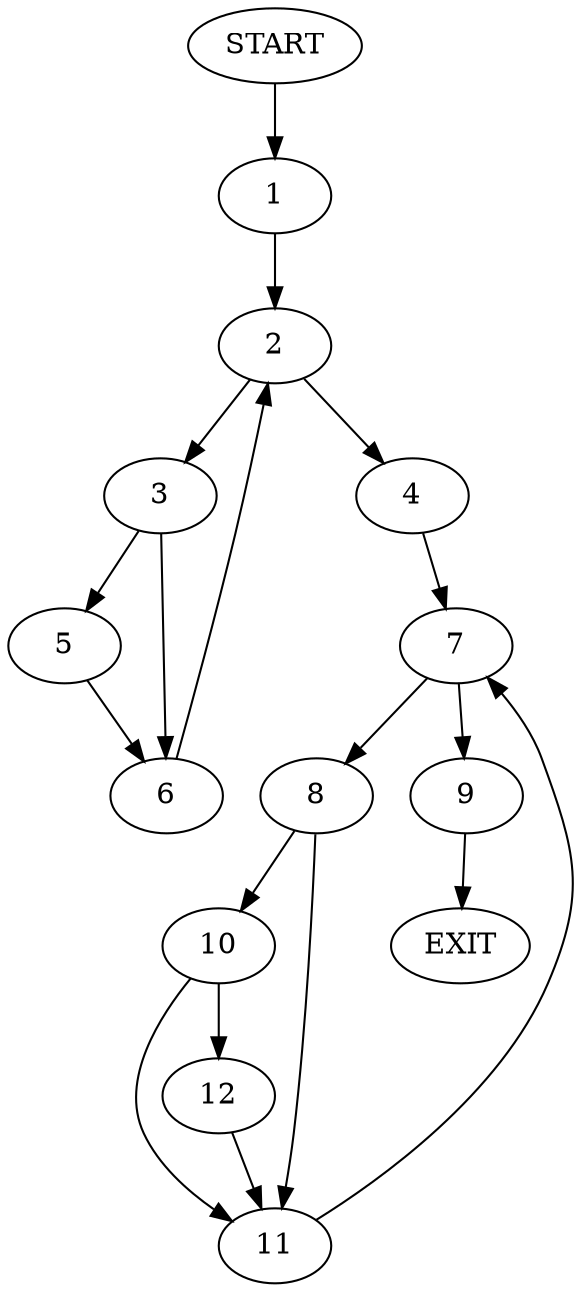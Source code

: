 digraph {
0 [label="START"]
13 [label="EXIT"]
0 -> 1
1 -> 2
2 -> 3
2 -> 4
3 -> 5
3 -> 6
4 -> 7
5 -> 6
6 -> 2
7 -> 8
7 -> 9
8 -> 10
8 -> 11
9 -> 13
11 -> 7
10 -> 12
10 -> 11
12 -> 11
}
